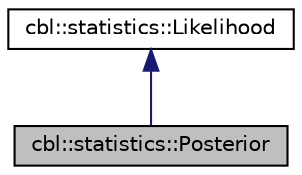 digraph "cbl::statistics::Posterior"
{
  edge [fontname="Helvetica",fontsize="10",labelfontname="Helvetica",labelfontsize="10"];
  node [fontname="Helvetica",fontsize="10",shape=record];
  Node2 [label="cbl::statistics::Posterior",height=0.2,width=0.4,color="black", fillcolor="grey75", style="filled", fontcolor="black"];
  Node3 -> Node2 [dir="back",color="midnightblue",fontsize="10",style="solid",fontname="Helvetica"];
  Node3 [label="cbl::statistics::Likelihood",height=0.2,width=0.4,color="black", fillcolor="white", style="filled",URL="$d1/d68/classcbl_1_1statistics_1_1Likelihood.html",tooltip="The class Likelihood. "];
}
